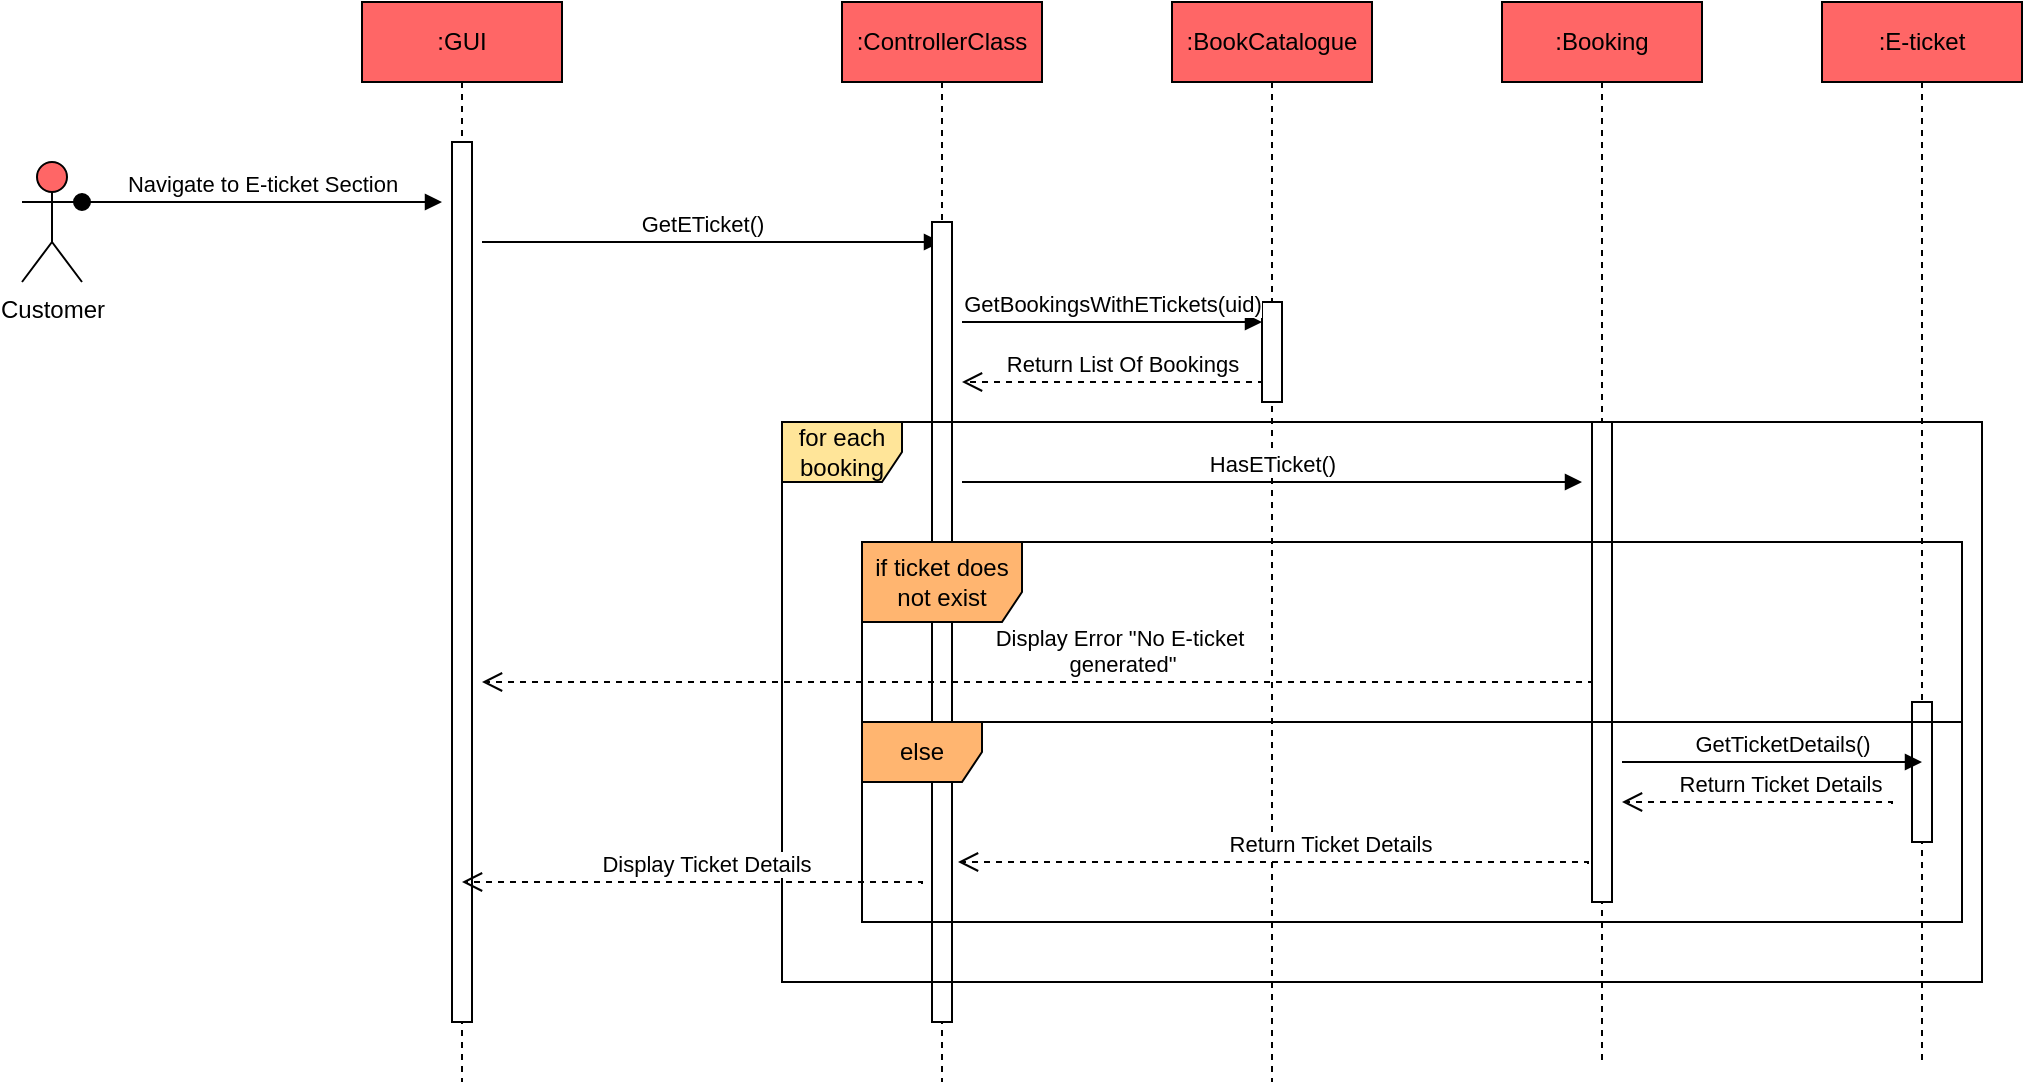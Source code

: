 <mxfile version="28.2.7">
  <diagram name="Page-1" id="2YBvvXClWsGukQMizWep">
    <mxGraphModel grid="1" page="1" gridSize="10" guides="1" tooltips="1" connect="1" arrows="1" fold="1" pageScale="1" pageWidth="850" pageHeight="1100" math="0" shadow="0">
      <root>
        <mxCell id="0" />
        <mxCell id="1" parent="0" />
        <mxCell id="7bdcT98ebVTNIFPLetDT-1" value="GetETicket()" style="html=1;verticalAlign=bottom;endArrow=block;edgeStyle=elbowEdgeStyle;elbow=vertical;curved=0;rounded=0;" edge="1" parent="1" target="7bdcT98ebVTNIFPLetDT-4">
          <mxGeometry x="-0.041" relative="1" as="geometry">
            <mxPoint x="880" y="700" as="sourcePoint" />
            <Array as="points">
              <mxPoint x="1020" y="700" />
              <mxPoint x="975" y="690" />
            </Array>
            <mxPoint x="1089.5" y="700" as="targetPoint" />
            <mxPoint as="offset" />
          </mxGeometry>
        </mxCell>
        <mxCell id="7bdcT98ebVTNIFPLetDT-2" value="Customer" style="shape=umlActor;verticalLabelPosition=bottom;verticalAlign=top;html=1;outlineConnect=0;fillColor=#FF6666;" vertex="1" parent="1">
          <mxGeometry x="650" y="660" width="30" height="60" as="geometry" />
        </mxCell>
        <mxCell id="7bdcT98ebVTNIFPLetDT-3" value="Navigate to E-ticket Section" style="html=1;verticalAlign=bottom;startArrow=oval;endArrow=block;startSize=8;edgeStyle=elbowEdgeStyle;elbow=horizontal;curved=0;rounded=0;" edge="1" parent="1">
          <mxGeometry x="0.002" relative="1" as="geometry">
            <mxPoint x="680" y="680" as="sourcePoint" />
            <mxPoint x="860" y="680" as="targetPoint" />
            <Array as="points">
              <mxPoint x="840" y="680" />
            </Array>
            <mxPoint as="offset" />
          </mxGeometry>
        </mxCell>
        <mxCell id="7bdcT98ebVTNIFPLetDT-4" value=":ControllerClass" style="shape=umlLifeline;perimeter=lifelinePerimeter;whiteSpace=wrap;html=1;container=0;dropTarget=0;collapsible=0;recursiveResize=0;outlineConnect=0;portConstraint=eastwest;newEdgeStyle={&quot;edgeStyle&quot;:&quot;elbowEdgeStyle&quot;,&quot;elbow&quot;:&quot;vertical&quot;,&quot;curved&quot;:0,&quot;rounded&quot;:0};fillColor=#FF6666;" vertex="1" parent="1">
          <mxGeometry x="1060" y="580" width="100" height="540" as="geometry" />
        </mxCell>
        <mxCell id="7bdcT98ebVTNIFPLetDT-5" value="" style="html=1;points=[];perimeter=orthogonalPerimeter;outlineConnect=0;targetShapes=umlLifeline;portConstraint=eastwest;newEdgeStyle={&quot;edgeStyle&quot;:&quot;elbowEdgeStyle&quot;,&quot;elbow&quot;:&quot;vertical&quot;,&quot;curved&quot;:0,&quot;rounded&quot;:0};" vertex="1" parent="7bdcT98ebVTNIFPLetDT-4">
          <mxGeometry x="45" y="110" width="10" height="400" as="geometry" />
        </mxCell>
        <mxCell id="7bdcT98ebVTNIFPLetDT-6" value=":BookCatalogue" style="shape=umlLifeline;perimeter=lifelinePerimeter;whiteSpace=wrap;html=1;container=0;dropTarget=0;collapsible=0;recursiveResize=0;outlineConnect=0;portConstraint=eastwest;newEdgeStyle={&quot;edgeStyle&quot;:&quot;elbowEdgeStyle&quot;,&quot;elbow&quot;:&quot;vertical&quot;,&quot;curved&quot;:0,&quot;rounded&quot;:0};fillColor=#FF6666;" vertex="1" parent="1">
          <mxGeometry x="1225" y="580" width="100" height="540" as="geometry" />
        </mxCell>
        <mxCell id="7bdcT98ebVTNIFPLetDT-7" value="" style="html=1;points=[];perimeter=orthogonalPerimeter;outlineConnect=0;targetShapes=umlLifeline;portConstraint=eastwest;newEdgeStyle={&quot;edgeStyle&quot;:&quot;elbowEdgeStyle&quot;,&quot;elbow&quot;:&quot;vertical&quot;,&quot;curved&quot;:0,&quot;rounded&quot;:0};" vertex="1" parent="7bdcT98ebVTNIFPLetDT-6">
          <mxGeometry x="45" y="150" width="10" height="50" as="geometry" />
        </mxCell>
        <mxCell id="7bdcT98ebVTNIFPLetDT-8" value="GetBookingsWithETickets(uid)" style="html=1;verticalAlign=bottom;endArrow=block;edgeStyle=elbowEdgeStyle;elbow=vertical;curved=0;rounded=0;" edge="1" parent="1" target="7bdcT98ebVTNIFPLetDT-7">
          <mxGeometry x="-0.006" relative="1" as="geometry">
            <mxPoint x="1120" y="740" as="sourcePoint" />
            <Array as="points">
              <mxPoint x="1250" y="740" />
              <mxPoint x="1205" y="730" />
            </Array>
            <mxPoint x="1260" y="740" as="targetPoint" />
            <mxPoint as="offset" />
          </mxGeometry>
        </mxCell>
        <mxCell id="7bdcT98ebVTNIFPLetDT-9" value="Return List Of Bookings" style="html=1;verticalAlign=bottom;endArrow=open;dashed=1;endSize=8;edgeStyle=elbowEdgeStyle;elbow=vertical;curved=0;rounded=0;" edge="1" parent="1">
          <mxGeometry x="-0.053" relative="1" as="geometry">
            <mxPoint x="1120" y="770" as="targetPoint" />
            <Array as="points">
              <mxPoint x="1370" y="770" />
            </Array>
            <mxPoint x="1270" y="771" as="sourcePoint" />
            <mxPoint as="offset" />
          </mxGeometry>
        </mxCell>
        <mxCell id="7bdcT98ebVTNIFPLetDT-10" value=":Booking" style="shape=umlLifeline;perimeter=lifelinePerimeter;whiteSpace=wrap;html=1;container=0;dropTarget=0;collapsible=0;recursiveResize=0;outlineConnect=0;portConstraint=eastwest;newEdgeStyle={&quot;edgeStyle&quot;:&quot;elbowEdgeStyle&quot;,&quot;elbow&quot;:&quot;vertical&quot;,&quot;curved&quot;:0,&quot;rounded&quot;:0};fillColor=#FF6666;" vertex="1" parent="1">
          <mxGeometry x="1390" y="580" width="100" height="530" as="geometry" />
        </mxCell>
        <mxCell id="7bdcT98ebVTNIFPLetDT-11" value="" style="html=1;points=[];perimeter=orthogonalPerimeter;outlineConnect=0;targetShapes=umlLifeline;portConstraint=eastwest;newEdgeStyle={&quot;edgeStyle&quot;:&quot;elbowEdgeStyle&quot;,&quot;elbow&quot;:&quot;vertical&quot;,&quot;curved&quot;:0,&quot;rounded&quot;:0};" vertex="1" parent="7bdcT98ebVTNIFPLetDT-10">
          <mxGeometry x="45" y="210" width="10" height="240" as="geometry" />
        </mxCell>
        <mxCell id="7bdcT98ebVTNIFPLetDT-12" value=":E-ticket" style="shape=umlLifeline;perimeter=lifelinePerimeter;whiteSpace=wrap;html=1;container=0;dropTarget=0;collapsible=0;recursiveResize=0;outlineConnect=0;portConstraint=eastwest;newEdgeStyle={&quot;edgeStyle&quot;:&quot;elbowEdgeStyle&quot;,&quot;elbow&quot;:&quot;vertical&quot;,&quot;curved&quot;:0,&quot;rounded&quot;:0};fillColor=#FF6666;" vertex="1" parent="1">
          <mxGeometry x="1550" y="580" width="100" height="530" as="geometry" />
        </mxCell>
        <mxCell id="7bdcT98ebVTNIFPLetDT-13" value="" style="html=1;points=[];perimeter=orthogonalPerimeter;outlineConnect=0;targetShapes=umlLifeline;portConstraint=eastwest;newEdgeStyle={&quot;edgeStyle&quot;:&quot;elbowEdgeStyle&quot;,&quot;elbow&quot;:&quot;vertical&quot;,&quot;curved&quot;:0,&quot;rounded&quot;:0};" vertex="1" parent="7bdcT98ebVTNIFPLetDT-12">
          <mxGeometry x="45" y="350" width="10" height="70" as="geometry" />
        </mxCell>
        <mxCell id="7bdcT98ebVTNIFPLetDT-14" value="HasETicket()" style="html=1;verticalAlign=bottom;endArrow=block;edgeStyle=elbowEdgeStyle;elbow=vertical;curved=0;rounded=0;" edge="1" parent="1">
          <mxGeometry relative="1" as="geometry">
            <mxPoint x="1120" y="820" as="sourcePoint" />
            <Array as="points">
              <mxPoint x="1250" y="820" />
              <mxPoint x="1205" y="810" />
            </Array>
            <mxPoint x="1430" y="820" as="targetPoint" />
            <mxPoint as="offset" />
          </mxGeometry>
        </mxCell>
        <mxCell id="7bdcT98ebVTNIFPLetDT-15" value=":GUI" style="shape=umlLifeline;perimeter=lifelinePerimeter;whiteSpace=wrap;html=1;container=0;dropTarget=0;collapsible=0;recursiveResize=0;outlineConnect=0;portConstraint=eastwest;newEdgeStyle={&quot;edgeStyle&quot;:&quot;elbowEdgeStyle&quot;,&quot;elbow&quot;:&quot;vertical&quot;,&quot;curved&quot;:0,&quot;rounded&quot;:0};fillColor=#FF6666;" vertex="1" parent="1">
          <mxGeometry x="820" y="580" width="100" height="540" as="geometry" />
        </mxCell>
        <mxCell id="7bdcT98ebVTNIFPLetDT-16" value="" style="html=1;points=[];perimeter=orthogonalPerimeter;outlineConnect=0;targetShapes=umlLifeline;portConstraint=eastwest;newEdgeStyle={&quot;edgeStyle&quot;:&quot;elbowEdgeStyle&quot;,&quot;elbow&quot;:&quot;vertical&quot;,&quot;curved&quot;:0,&quot;rounded&quot;:0};" vertex="1" parent="7bdcT98ebVTNIFPLetDT-15">
          <mxGeometry x="45" y="70" width="10" height="440" as="geometry" />
        </mxCell>
        <mxCell id="7bdcT98ebVTNIFPLetDT-17" value="for each booking" style="shape=umlFrame;whiteSpace=wrap;html=1;pointerEvents=0;width=60;height=30;fillColor=#FFE599;" vertex="1" parent="1">
          <mxGeometry x="1030" y="790" width="600" height="280" as="geometry" />
        </mxCell>
        <mxCell id="7bdcT98ebVTNIFPLetDT-18" value="if ticket does not exist" style="shape=umlFrame;whiteSpace=wrap;html=1;pointerEvents=0;width=80;height=40;fillColor=#FFB570;" vertex="1" parent="1">
          <mxGeometry x="1070" y="850" width="550" height="190" as="geometry" />
        </mxCell>
        <mxCell id="7bdcT98ebVTNIFPLetDT-19" value="Display Error &quot;No E-ticket&amp;nbsp;&lt;div&gt;generated&quot;&lt;/div&gt;" style="html=1;verticalAlign=bottom;endArrow=open;dashed=1;endSize=8;edgeStyle=elbowEdgeStyle;elbow=vertical;curved=0;rounded=0;" edge="1" parent="1">
          <mxGeometry x="-0.151" relative="1" as="geometry">
            <mxPoint x="880" y="920" as="targetPoint" />
            <Array as="points">
              <mxPoint x="1535" y="920" />
            </Array>
            <mxPoint x="1435" y="921" as="sourcePoint" />
            <mxPoint as="offset" />
          </mxGeometry>
        </mxCell>
        <mxCell id="7bdcT98ebVTNIFPLetDT-20" value="else" style="shape=umlFrame;whiteSpace=wrap;html=1;pointerEvents=0;fillColor=#FFB570;" vertex="1" parent="1">
          <mxGeometry x="1070" y="940" width="550" height="100" as="geometry" />
        </mxCell>
        <mxCell id="7bdcT98ebVTNIFPLetDT-21" value="GetTicketDetails()" style="html=1;verticalAlign=bottom;endArrow=block;edgeStyle=elbowEdgeStyle;elbow=vertical;curved=0;rounded=0;" edge="1" parent="1">
          <mxGeometry x="0.067" relative="1" as="geometry">
            <mxPoint x="1450" y="960" as="sourcePoint" />
            <Array as="points">
              <mxPoint x="1580" y="960" />
              <mxPoint x="1535" y="950" />
            </Array>
            <mxPoint x="1600" y="960" as="targetPoint" />
            <mxPoint as="offset" />
          </mxGeometry>
        </mxCell>
        <mxCell id="7bdcT98ebVTNIFPLetDT-22" value="Return Ticket Details" style="html=1;verticalAlign=bottom;endArrow=open;dashed=1;endSize=8;edgeStyle=elbowEdgeStyle;elbow=vertical;curved=0;rounded=0;" edge="1" parent="1">
          <mxGeometry x="-0.151" relative="1" as="geometry">
            <mxPoint x="1450" y="980" as="targetPoint" />
            <Array as="points">
              <mxPoint x="1685" y="980" />
            </Array>
            <mxPoint x="1585" y="981" as="sourcePoint" />
            <mxPoint as="offset" />
          </mxGeometry>
        </mxCell>
        <mxCell id="7bdcT98ebVTNIFPLetDT-23" value="Return Ticket Details" style="html=1;verticalAlign=bottom;endArrow=open;dashed=1;endSize=8;edgeStyle=elbowEdgeStyle;elbow=vertical;curved=0;rounded=0;" edge="1" parent="1">
          <mxGeometry x="-0.176" relative="1" as="geometry">
            <mxPoint x="1118" y="1010" as="targetPoint" />
            <Array as="points">
              <mxPoint x="1533" y="1010" />
            </Array>
            <mxPoint x="1433" y="1011" as="sourcePoint" />
            <mxPoint as="offset" />
          </mxGeometry>
        </mxCell>
        <mxCell id="7bdcT98ebVTNIFPLetDT-24" value="Display Ticket Details" style="html=1;verticalAlign=bottom;endArrow=open;dashed=1;endSize=8;edgeStyle=elbowEdgeStyle;elbow=vertical;curved=0;rounded=0;" edge="1" parent="1" target="7bdcT98ebVTNIFPLetDT-15">
          <mxGeometry x="-0.053" relative="1" as="geometry">
            <mxPoint x="950" y="1020" as="targetPoint" />
            <Array as="points">
              <mxPoint x="1200" y="1020" />
            </Array>
            <mxPoint x="1100" y="1021" as="sourcePoint" />
            <mxPoint as="offset" />
          </mxGeometry>
        </mxCell>
      </root>
    </mxGraphModel>
  </diagram>
</mxfile>
